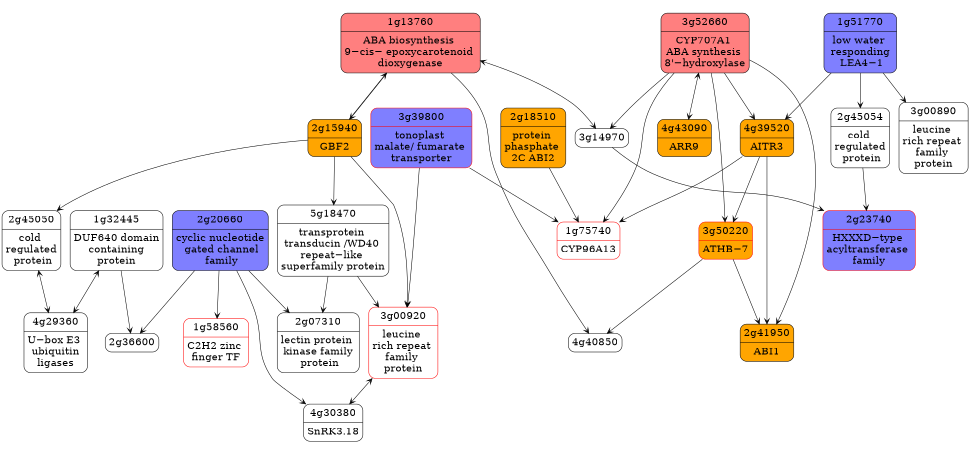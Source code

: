 ###Bd21d12 with cutoff 0.95

digraph foo {
    graph [bgcolor=transparent, fontcolor=black, ratio=fill, splines=TRUE, rank=same, size="6.5,3", ranksep=0.05];
    node [label="\N", shape=Mrecord, fixedsize=false, fillcolor=transparent, color=black, fontcolor=black, fontsize=20, margin=0.1];
    edge [headport=center, color=black, dir=none, weight="1.0", fontcolor=black, arrowhead=none, arrowtail=none, fontsize=14, labelfontsize=11, arrowsize=1, style=solid, minlen=1,recipEdges=distinct];
    graph [bb="0 0 1811 1811"];
"Bradi1g13760.2" [label="{1g13760|ABA biosynthesis \n9−cis− epoxycarotenoid \ndioxygenase}",fillcolor="#ff000080", style="rounded,filled"];
	"Bradi1g32445.1" [label="{1g32445|DUF640 domain\n containing \nprotein}",fillcolor=white, style="rounded,filled"];
	#"Bradi1g51245.1" [label="{1g51245.1|carotenoid \n isomerase}",fillcolor=yellow, style="rounded,filled"];
	"Bradi1g51770.1" [label="{1g51770|low water \n responding \n LEA4−1}",fillcolor="#0000ff80", style="rounded,filled"];
	"Bradi1g58560.1" [label="{1g58560|C2H2 zinc \nfinger TF}",color=red,fillcolor=white, style="rounded,filled"];
	"Bradi1g75740.1" [label="{1g75740|CYP96A13}",color=red,fillcolor=white, style="rounded,filled"];
	"Bradi2g07310.3" [label="{2g07310|lectin protein \nkinase family\n protein}",fillcolor=white, style="rounded,filled"];
	"Bradi2g15940.1" [label="{2g15940|GBF2}",fillcolor=orange, style="rounded,filled"];
	"Bradi2g18510.1" [label="{2g18510|protein \nphasphate \n2C ABI2}",fillcolor=orange, style="rounded,filled"];
	"Bradi2g20660.3" [label="{2g20660|cyclic nucleotide\n gated channel\n family}",fillcolor="#0000ff80", style="rounded,filled"];
	"Bradi2g23740.1" [label="{2g23740|HXXXD−type \nacyltransferase \nfamily}",color=red,fillcolor="#0000ff80", style="rounded,filled"];
	"Bradi2g36600.1" [label="{2g36600}",fillcolor=white, style="rounded,filled"];
	"Bradi2g41950.1" [label="{2g41950|ABI1}",fillcolor=orange, style="rounded,filled"];
	"Bradi2g45050.1" [label="{2g45050|cold \nregulated\n protein}",fillcolor=white, style="rounded,filled"];
	"Bradi2g45054.1" [label="{2g45054|cold \nregulated\n protein}",fillcolor=white, style="rounded,filled"];
	"Bradi3g00890.3" [label="{3g00890|leucine \nrich repeat \nfamily \nprotein}",fillcolor=white, style="rounded,filled"];
	"Bradi3g00920.1" [label="{3g00920|leucine \nrich repeat \nfamily \nprotein}",color=red,fillcolor=white, style="rounded,filled"];
	"Bradi3g14970.1" [label="{3g14970}",fillcolor=white, style="rounded,filled"];
#	"Bradi3g36407.1" [label="{3g36407.1|carotenoid \n isomerase}",fillcolor=yellow, style="rounded,filled"];
	"Bradi3g39800.2" [label="{3g39800|tonoplast \nmalate/ fumarate \ntransporter}",color=red,fillcolor="#0000ff80", style="rounded,filled"];
	"Bradi3g50220.1" [label="{3g50220|ATHB−7}",color=red,fillcolor=orange, style="rounded,filled"];
	"Bradi3g52660.1" [label="{3g52660|CYP707A1 \nABA synthesis \n8'−hydroxylase}",fillcolor="#ff000080", style="rounded,filled"];
	"Bradi4g29360.1" [label="{4g29360|U−box E3 \n ubiquitin \nligases}",fillcolor=white, style="rounded,filled"];
	"Bradi4g30380.7" [label="{4g30380|SnRK3.18}",fillcolor=white, style="rounded,filled"];
#	"Bradi4g32690.1" [label="{4g32690.1|carotenoid \n isomerase}",fillcolor=yellow, style="rounded,filled"];
	"Bradi4g39520.1" [label="{4g39520|AITR3}",fillcolor=orange, style="rounded,filled"];
	"Bradi4g40850.2" [label="{4g40850}",fillcolor=white, style="rounded,filled"];
	"Bradi4g43090.1" [label="{4g43090|ARR9}",fillcolor=orange, style="rounded,filled"];
	"Bradi5g18470.4" [label="{5g18470|transprotein \ntransducin /WD40 \nrepeat−like \nsuperfamily protein}",fillcolor=white, style="rounded,filled"];


	"Bradi1g13760.2" -> "Bradi2g15940.1":center [dir=forward, weight=1, arrowhead=open];
	"Bradi2g15940.1" -> "Bradi1g13760.2":center [dir=forward, weight=1, arrowhead=open];
	"Bradi1g13760.2" -> "Bradi3g14970.1":center [dir=both, weight=1, arrowhead=open, arrowtail=open];
	"Bradi1g13760.2" -> "Bradi4g40850.2":center [dir=forward, weight=1, arrowhead=open];
	"Bradi1g32445.1" -> "Bradi2g36600.1":center [dir=forward, weight=1, arrowhead=open];
	"Bradi1g32445.1" -> "Bradi4g29360.1":center [dir=both, weight=1, arrowhead=open, arrowtail=open];
	"Bradi1g51770.1" -> "Bradi2g45054.1":center [dir=forward, weight=1, arrowhead=open];
	"Bradi1g51770.1" -> "Bradi3g00890.3":center [dir=forward, weight=1, arrowhead=open];
	"Bradi1g51770.1" -> "Bradi4g39520.1":center [dir=forward, weight=1, arrowhead=open];
	"Bradi2g15940.1" -> "Bradi2g45050.1":center [dir=forward, weight=1, arrowhead=open];
	"Bradi2g15940.1" -> "Bradi3g00920.1":center [dir=forward, weight=1, arrowhead=open];
	"Bradi2g15940.1" -> "Bradi5g18470.4":center [dir=forward, weight=1, arrowhead=open];
	"Bradi2g18510.1" -> "Bradi1g75740.1":center [dir=forward, weight=1, arrowhead=open];
	"Bradi2g20660.3" -> "Bradi1g58560.1":center [dir=forward, weight=1, arrowhead=open];
	"Bradi2g20660.3" -> "Bradi2g07310.3":center [dir=forward, weight=1, arrowhead=open];
	"Bradi2g20660.3" -> "Bradi2g36600.1":center [dir=forward, weight=1, arrowhead=open];
	"Bradi2g20660.3" -> "Bradi4g30380.7":center [dir=forward, weight=1, arrowhead=open];
	"Bradi2g45050.1" -> "Bradi4g29360.1":center [dir=both, weight=1, arrowhead=open, arrowtail=open];
	"Bradi2g45054.1" -> "Bradi2g23740.1":center [dir=forward, weight=1, arrowhead=open];
	"Bradi3g00920.1" -> "Bradi4g30380.7":center [dir=both, weight=1, arrowhead=open, arrowtail=open];
	"Bradi3g14970.1" -> "Bradi2g23740.1":center [dir=forward, weight=1, arrowhead=open];
	"Bradi3g39800.2" -> "Bradi1g75740.1":center [dir=forward, weight=1, arrowhead=open];
	"Bradi3g39800.2" -> "Bradi3g00920.1":center [dir=forward, weight=1, arrowhead=open];
	"Bradi3g50220.1" -> "Bradi2g41950.1":center [dir=forward, weight=1, arrowhead=open];
	"Bradi3g50220.1" -> "Bradi4g40850.2":center [dir=forward, weight=1, arrowhead=open];
	"Bradi3g52660.1" -> "Bradi1g75740.1":center [dir=forward, weight=1, arrowhead=open];
	"Bradi3g52660.1" -> "Bradi2g41950.1":center [dir=forward, weight=1, arrowhead=open];
	"Bradi3g52660.1" -> "Bradi3g14970.1":center [dir=forward, weight=1, arrowhead=open];
	"Bradi3g52660.1" -> "Bradi3g50220.1":center [dir=forward, weight=1, arrowhead=open];
	"Bradi3g52660.1" -> "Bradi4g39520.1":center [dir=forward, weight=1, arrowhead=open];
	"Bradi3g52660.1" -> "Bradi4g43090.1":center [dir=both, weight=1, arrowhead=open, arrowtail=open];
	"Bradi4g39520.1" -> "Bradi1g75740.1":center [dir=forward, weight=1, arrowhead=open];
	"Bradi4g39520.1" -> "Bradi2g41950.1":center [dir=forward, weight=1, arrowhead=open];
	"Bradi4g39520.1" -> "Bradi3g50220.1":center [dir=forward, weight=1, arrowhead=open];
	"Bradi5g18470.4" -> "Bradi2g07310.3":center [dir=forward, weight=1, arrowhead=open];
	"Bradi5g18470.4" -> "Bradi3g00920.1":center [dir=forward, weight=1, arrowhead=open];
}



##bd31d12 cutoff 0.95
digraph foo {
    graph [bgcolor=transparent, fontcolor=black, ratio=fill, splines=TRUE, rank=same, size="6.5,3", ranksep=0.4];
    node [label="\N", shape=Mrecord, fixedsize=false, fillcolor=transparent, color=black, fontcolor=black, fontsize=20, margin=0.1];
    edge [headport=center, color=black, dir=none, weight="1.0", fontcolor=black, arrowhead=none, arrowtail=none, fontsize=14, labelfontsize=11, arrowsize=1, style=solid, minlen=1,recipEdges=distinct];
    graph [bb="0 0 1811 1811"];
	"Bradi1g00980.3" [label="{1g00980|30s ribosomal \nprotein}",fillcolor=white, style="rounded,filled"];
	"Bradi1g08480.1" [label="{1g08480|strictosidine synthase family protein}",fillcolor="#aa449980", style="rounded,filled"];
	"Bradi1g09241.1" [label="{1g09241}",fillcolor=white,color="red" style="rounded,filled"];
	"Bradi1g10110.1" [label="{1g10110|membrane protein}",fillcolor=white, style="rounded,filled"];
	"Bradi1g14370.1" [label="{1g14370|phosphatidylinositol\npolyphosphate 5-\nphosphatase}",fillcolor=white, style="rounded,filled"];
#	"Bradi1g18650.1" [label="{1g18650|   }",fillcolor=white, style="rounded,filled"];
	"Bradi1g22050.1" [label="{1g22050|6-phosphogluconolactonase}",fillcolor="#00b15990", style="rounded,filled"];
	"Bradi1g22880.2" [label="{1g22880}",fillcolor=white, style="rounded,filled"];
	"Bradi1g27197.1" [label="{1g27197|nucleobase-\nascorbate \n transporter}",fillcolor=white, style="rounded,filled"];
	"Bradi1g29040.1" [label="{1g29040|folate/biopterin\n transporter \nfamily protein}",fillcolor=white, style="rounded,filled"];
	"Bradi1g29520.3" [label="{1g29520|cell elongation\n protein}",fillcolor=white, style="rounded,filled"];
#	"Bradi1g55560.1" [label="{1g55560|   }",fillcolor=white, style="rounded,filled"];
	"Bradi1g55570.1" [label="{1g55570|Light \n signaling}",fillcolor="#cccccc", style="rounded,filled"];
	"Bradi1g55600.1" [label="{1g55600|Light \n signaling}",fillcolor="#cccccc", style="rounded,filled"];
	"Bradi1g55610.1" [label="{1g55610|Light \n signaling}",fillcolor="#cccccc", style="rounded,filled"];
	"Bradi1g55620.1" [label="{1g55620|Light \n signaling}",fillcolor="#cccccc", style="rounded,filled"];
	"Bradi1g57040.1" [label="{1g57040|fasciclin-like \narabinogalactan-\n protein }",fillcolor="#00b15990", style="rounded,filled"];
	"Bradi1g64687.1" [label="{1g64687|MYB family TF}",fillcolor="#aa449980", style="rounded,filled"];
	"Bradi2g15490.12" [label="{2g15490|AAA family ATPase}",fillcolor=white, style="rounded,filled"];
	"Bradi2g18994.1" [label="{2g18994}",fillcolor=white,color="red" style="rounded,filled"];
	"Bradi2g48450.1" [label="{2g48450|cytochrome P450 F2H}",fillcolor="#aa449980", style="rounded,filled"];
	"Bradi2g56700.1" [label="{2g56700|galactosyl-\ntransferase}",fillcolor="#00b15990", style="rounded,filled"];
	"Bradi2g59497.2" [label="{2g59497|bHLH TF ICE2}",fillcolor=white, style="rounded,filled"];
	"Bradi3g04750.1" [label="{3g04750|flavonoid 3 \nhydroxylase \nactivity}",fillcolor="#aa449980", style="rounded,filled"];
	"Bradi3g09620.1" [label="{3g09620}",fillcolor=white, style="rounded,filled"];
	"Bradi3g14946.2" [label="{3g14946}",fillcolor=white, color="red",style="rounded,filled"];
	"Bradi3g22930.2" [label="{3g22930}",fillcolor=white, color="red",style="rounded,filled"];
	"Bradi3g32880.2" [label="{3g32880|proline oxidase}",fillcolor=white, style="rounded,filled"];
	"Bradi3g33070.2" [label="{3g33070}",fillcolor=white,color="red", style="rounded,filled"];
	"Bradi3g33930.1" [label="{3g33930|pyruvate \nkinase}",fillcolor="#00b15990", style="rounded,filled"];
#	"Bradi3g40820.1" [label="{3g40820|   }",fillcolor=white, style="rounded,filled"];
	"Bradi3g52350.1" [label="{3g52350|4-coumarate:\nCoA ligase}",fillcolor="#aa449980", style="rounded,filled"];
	"Bradi4g09490.4" [label="{4g09490|MYB family TF}",fillcolor="#aa449980", style="rounded,filled"];
	"Bradi4g15010.1" [label="{4g15010|LESV}",fillcolor="#00b15990", style="rounded,filled"];
	"Bradi4g34420.1" [label="{4g34420|fasciclin-like \narabinogalactan-\n protein }",fillcolor="#00b15990", style="rounded,filled"];
	"Bradi4g44390.1" [label="{4g44390|Chalcone-flavanone\n isomerase \nfamily protein}",fillcolor="#aa449980", style="rounded,filled"];
	"Bradi5g14580.1" [label="{5g14580|endoglucanase}",fillcolor="#00b15990", style="rounded,filled"];
	glucose [label=glucose,shape=diamond];

	"Bradi1g08480.1" -> "Bradi2g59497.2":center [dir=both, weight=1, arrowhead=open, arrowtail=open];
	"Bradi1g09241.1" -> "Bradi2g18994.1":center [dir=both, weight=1, arrowhead=open, arrowtail=open];
	"Bradi1g09241.1" -> "Bradi2g56700.1":center [dir=both, weight=1, arrowhead=open, arrowtail=open];
	"Bradi1g22050.1" -> glucose:center [dir=both, weight=1, arrowhead=open, arrowtail=open];
	"Bradi1g22880.2" -> "Bradi1g10110.1":center [dir=forward, weight=1, arrowhead=open];
	"Bradi1g22880.2" -> "Bradi5g14580.1":center [dir=forward, weight=1, arrowhead=open];
	"Bradi1g27197.1" -> "Bradi3g32880.2":center [dir=forward, weight=1, arrowhead=open];
	"Bradi1g27197.1" -> "Bradi3g33070.2":center [dir=forward, weight=1, arrowhead=open];
	"Bradi1g27197.1" -> "Bradi3g52350.1":center [dir=both, weight=1, arrowhead=open, arrowtail=open];
	"Bradi1g29520.3" -> "Bradi3g09620.1":center [dir=forward, weight=1, arrowhead=open];
	"Bradi1g55600.1" -> "Bradi1g14370.1":center [dir=forward, weight=1, arrowhead=open];
	"Bradi1g55600.1" -> "Bradi1g55570.1":center [dir=forward, weight=1, arrowhead=open];
	"Bradi1g55600.1" -> "Bradi1g55610.1":center [dir=forward, weight=1, arrowhead=open];
	"Bradi1g55600.1" -> "Bradi1g55620.1":center [dir=both, weight=1, arrowhead=open, arrowtail=open];
	"Bradi1g55600.1" -> "Bradi3g04750.1":center [dir=forward, weight=1, arrowhead=open];
	"Bradi1g55620.1" -> "Bradi1g22880.2":center [dir=forward, weight=1, arrowhead=open];
	"Bradi1g55620.1" -> "Bradi1g64687.1":center [dir=both, weight=1, arrowhead=open, arrowtail=open];
	"Bradi1g55620.1" -> "Bradi3g32880.2":center [dir=forward, weight=1, arrowhead=open];
	"Bradi1g55620.1" -> "Bradi4g15010.1":center [dir=both, weight=1, arrowhead=open, arrowtail=open];
	"Bradi1g57040.1" -> "Bradi1g29040.1":center [dir=forward, weight=1, arrowhead=open];
	"Bradi1g57040.1" -> "Bradi2g59497.2":center [dir=forward, weight=1, arrowhead=open];
	"Bradi1g57040.1" -> "Bradi3g33930.1":center [dir=both, weight=1, arrowhead=open, arrowtail=open];
	"Bradi1g64687.1" -> "Bradi1g55610.1":center [dir=forward, weight=1, arrowhead=open];
	"Bradi1g64687.1" -> "Bradi2g15490.12":center [dir=forward, weight=1, arrowhead=open];
	"Bradi1g64687.1" -> "Bradi3g04750.1":center [dir=both, weight=1, arrowhead=open, arrowtail=open];
	"Bradi1g64687.1" -> "Bradi3g33930.1":center [dir=forward, weight=1, arrowhead=open];
	"Bradi1g64687.1" -> "Bradi4g44390.1":center [dir=forward, weight=1, arrowhead=open];
	"Bradi1g64687.1" -> glucose:center [dir=forward, weight=1, arrowhead=open];
	"Bradi2g18994.1" -> "Bradi1g14370.1":center [dir=forward, weight=1, arrowhead=open]
	
	"Bradi2g18994.1" -> "Bradi1g55570.1":center [dir=forward, weight=1, arrowhead=open];
	"Bradi2g18994.1" -> "Bradi3g52350.1":center [dir=both, weight=1, arrowhead=open, arrowtail=open];
	"Bradi2g48450.1" -> "Bradi1g55570.1":center [dir=forward, weight=1, arrowhead=open];
	"Bradi2g48450.1" -> "Bradi1g55610.1":center [dir=forward, weight=1, arrowhead=open];
	"Bradi2g48450.1" -> "Bradi3g33930.1":center [dir=forward, weight=1, arrowhead=open];
	"Bradi2g48450.1" -> "Bradi3g52350.1":center [dir=both, weight=1, arrowhead=open, arrowtail=open];
	"Bradi2g48450.1" -> "Bradi4g34420.1":center [dir=forward, weight=1, arrowhead=open];
	"Bradi2g48450.1" -> "Bradi4g44390.1":center [dir=forward, weight=1, arrowhead=open];
	"Bradi2g48450.1" -> glucose:center [dir=forward, weight=1, arrowhead=open];

	"Bradi3g04750.1" -> "Bradi4g09490.4":center [dir=both, weight=1, arrowhead=open, arrowtail=open];
	"Bradi3g14946.2" -> "Bradi1g00980.3":center [dir=forward, weight=1, arrowhead=open];
	"Bradi3g14946.2" -> "Bradi2g15490.12":center [dir=forward, weight=1, arrowhead=open];
	"Bradi3g14946.2" -> "Bradi3g33070.2":center [dir=forward, weight=1, arrowhead=open];
	"Bradi3g14946.2" -> "Bradi5g14580.1":center [dir=forward, weight=1, arrowhead=open];
	"Bradi3g33070.2" -> "Bradi3g22930.2":center [dir=forward, weight=1, arrowhead=open];
	"Bradi3g33930.1" -> "Bradi1g22050.1":center [dir=forward, weight=1, arrowhead=open];
	"Bradi3g33930.1" -> "Bradi4g09490.4":center [dir=both, weight=1, arrowhead=open, arrowtail=open];
	"Bradi3g52350.1" -> "Bradi1g55570.1":center [dir=forward, weight=1, arrowhead=open];
	"Bradi3g52350.1" -> "Bradi3g32880.2":center [dir=forward, weight=1, arrowhead=open];
	"Bradi4g09490.4" -> "Bradi1g00980.3":center [dir=forward, weight=1, arrowhead=open];
	"Bradi4g09490.4" -> "Bradi1g10110.1":center [dir=forward, weight=1, arrowhead=open];
	"Bradi4g09490.4" -> "Bradi1g27197.1":center [dir=forward, weight=1, arrowhead=open];
	"Bradi4g09490.4" -> "Bradi2g15490.12":center [dir=forward, weight=1, arrowhead=open];
	"Bradi4g09490.4" -> "Bradi3g14946.2":center [dir=forward, weight=1, arrowhead=open];
	"Bradi4g09490.4" -> "Bradi3g33070.2":center [dir=forward, weight=1, arrowhead=open];
	"Bradi4g15010.1" -> "Bradi1g27197.1":center [dir=forward, weight=1, arrowhead=open];
	"Bradi4g15010.1" -> "Bradi1g29040.1":center [dir=forward, weight=1, arrowhead=open];
	"Bradi4g15010.1" -> "Bradi1g55570.1":center [dir=forward, weight=1, arrowhead=open];
	"Bradi4g15010.1" -> "Bradi2g56700.1":center [dir=forward, weight=1, arrowhead=open];
	"Bradi4g15010.1" -> "Bradi3g14946.2":center [dir=forward, weight=1, arrowhead=open];
}




##bd21c10 cutoff 0.97
digraph foo {
    graph [bgcolor=transparent, fontcolor=black, ratio=fill, splines=TRUE, rank=same, size="6.5,3", ranksep=0.3];
    node [label="\N", shape=Mrecord, fixedsize=false, fillcolor=transparent, color=black, fontcolor=black, fontsize=30, margin=0.1];
    edge [headport=center, color=black, dir=none, weight="1." fontcolor=black, arrowhead=none, arrowtail=none, fontsize=14, labelfontsize=11, arrowsize=2, style=solid, minlen=1];
    graph [bb="0 0 1811 1811"];
    # "Bradi1g29680.1" [label="Bradi1g29680.1", height="0.5", width="0.75"];
    #"Bradi2g00670.1" [label="Bradi2g00670.1", height="0.5", width="0.75"];
    #"Bradi2g04310.1" [label="Bradi2g04310.1", height="0.5", width="0.75"];
    #"Bradi3g15495.1" [label="Bradi3g15495.1", height="0.5", width="0.75"];
    #"Bradi3g39950.1" [label="Bradi3g39950.1", height="0.5", width="0.75"];
    #"Bradi4g07100.1" [label="Bradi4g07100.1", height="0.5", width="0.75"];
    #"Bradi4g33727.2" [label="Bradi4g33727.2", height="0.5", width="0.75"];
    "Bradi1g20440.1" [label="{1g20440|CP31A}",fillcolor=white, style="rounded,filled"];
    "Bradi1g43220.1" [label="{1g43220|CO}",fillcolor=yellow, style="rounded,filled"];
    "Bradi1g45338.1" [label="{1g45338|Mitochondrial \ntranscription \ntermination factor}",fillcolor=white, style="rounded,filled"];
    "Bradi1g60846.9" [label="{1g60846|LNK \nco-activator}",fillcolor=yellow, style="rounded,filled"];
    "Bradi1g69070.1" [label="{1g69070|serine and \nsphingolipid\n biosynthesis protein}",fillcolor=white, style="rounded,filled"];
    "Bradi1g72390.1" [label="{1g72390|COR27}",fillcolor=yellow, style="rounded,filled"];
    "Bradi1g76760.2" [label="{1g76760|CAMK_KIN1}",fillcolor=white, style="rounded,filled"];
    "Bradi2g05070.5" [label="{2g05070|TMS}",fillcolor=white, style="rounded,filled"];
    "Bradi2g10880.2" [label="{2g10880|LNK3}",fillcolor=yellow, style="rounded,filled"];
  
    "Bradi2g13610.4" [label="{2g13610|LNK \n co-activator}",fillcolor=yellow, style="rounded,filled"];
    "Bradi2g15290.1" [label="{2g15290|basic secretary\n protein}",fillcolor=white, style="rounded,filled"];
    "Bradi2g15890.1" [label="{2g15890|Ubiquitin \ncarboxyl-terminal\n hydrolase \nwith rna binding}",fillcolor=white, style="rounded,filled"];
    "Bradi2g16680.1" [label="{2g16680|Trihelix \n TF}",fillcolor=white, style="rounded,filled"];
    "Bradi2g17390.4" [label="{2g17390|CRS1}",fillcolor=white, style="rounded,filled"];
    "Bradi2g23440.1" [label="{2g23440|Cytc}",fillcolor=white, style="rounded,filled"];
    "Bradi2g31800.3" [label="{2g31800|aquaporin \n protein}",fillcolor=white, style="rounded,filled"];
    "Bradi2g41590.1" [label="{2g41590|starch \nsynthase}",fillcolor=white, style="rounded,filled"];
    
    "Bradi2g47540.1" [label="{2g47540|SWEET2}",fillcolor=white, style="rounded,filled"];
    "Bradi2g62067.1" [label="{2g62067|LUX}",fillcolor=yellow, style="rounded,filled"];
    "Bradi3g07897.1" [label="{3g07897|copper binding}",fillcolor=white, style="rounded,filled"];
    "Bradi3g13670.1" [label="{3g13670|carotenoid \n isomerase}",fillcolor=white, style="rounded,filled"];
    "Bradi3g16515.1" [label="{3g16515|LHY\nCCA1}",fillcolor=yellow, style="rounded,filled"];
    "Bradi3g27700.2" [label="{3g27700|cytosolic \n RING-type E3 \n ubiquitin (Ub) ligase}",fillcolor=white, style="rounded,filled"];
    "Bradi3g33342.1" [label="{3g33342|CCT}",fillcolor=yellow, style="rounded,filled"];
    "Bradi3g38090.3" [label="{3g38090|carboxylesterase \ngenes (BdCXE)}",fillcolor=white, style="rounded,filled"];
    "Bradi3g42220.1" [label="{3g42220|CYP706A}",fillcolor=white, style="rounded,filled"];
    "Bradi3g45230.1" [label="{3g45230|RNase J}",fillcolor=white, style="rounded,filled"];
    "Bradi3g48880.1" [label="{3g48880|TOC1}",fillcolor=yellow, style="rounded,filled"];
    "Bradi3g51520.2" [label="{3g51520}",fillcolor=white, style="rounded,filled"];
    "Bradi3g51757.2" [label="{3g51757|RVE6}",fillcolor=yellow, style="rounded,filled"];
    "Bradi3g52505.2" [label="{3g52505|AOX1}",fillcolor=white, style="rounded,filled"];
    "Bradi4g12250.1" [label="{4g12250}",fillcolor=white, style="rounded,filled"];
    "Bradi4g16630.1" [label="{4g16630|FKF1}",fillcolor=yellow, style="rounded,filled"];
    "Bradi5g00980.1" [label="{5g00980|iron ion\n binding}",fillcolor=white, style="rounded,filled"];
    "Bradi5g19320.1" [label="{5g19320|Pentatricopeptide\n repeat}",fillcolor=white, style="rounded,filled"];

    "Bradi5g19380.1" [label="{5g19380|RVE7}",fillcolor=yellow, style="rounded,filled"];
    "Bradi5g26725.3" [label="{5g26725|glutathione}",fillcolor=white, style="rounded,filled"];
    "Bradi1g43220.1" -> "Bradi1g72390.1":center [dir=forward, weight=1, arrowhead=open];
    "Bradi1g72390.1" -> "Bradi1g43220.1":center [dir=forward, weight=1, arrowhead=open];
    "Bradi1g60846.9" -> "Bradi5g00980.1":center [dir=forward, weight=1, arrowhead=open];
    "Bradi1g72390.1" -> "Bradi2g05070.5":center [dir=forward, weight=1, arrowhead=open];
    "Bradi2g10880.2" -> "Bradi1g60846.9":center [dir=forward, weight=1, arrowhead=open];
    "Bradi2g10880.2" -> "Bradi3g45230.1":center [dir=forward, weight=1, arrowhead=open];
    "Bradi2g10880.2" -> "Bradi5g26725.3":center [dir=forward, weight=1, arrowhead=open];
    "Bradi2g13610.4" -> "Bradi1g45338.1":center [dir=forward, weight=1, arrowhead=open];
    "Bradi2g13610.4" -> "Bradi2g62067.1":center [dir=forward, weight=1, arrowhead=open];
    "Bradi2g13610.4" -> "Bradi3g52505.2":center [dir=forward, weight=1, arrowhead=open];
    "Bradi2g15290.1" -> "Bradi2g05070.5":center [dir=forward, weight=1, arrowhead=open];
    "Bradi2g15290.1" -> "Bradi2g41590.1":center [dir=forward, weight=1, arrowhead=open];
    "Bradi2g15890.1" -> "Bradi1g20440.1":center [dir=forward, weight=1, arrowhead=open];
    "Bradi2g16680.1" -> "Bradi1g69070.1":center [dir=forward, weight=1, arrowhead=open];
    "Bradi2g17390.4" -> "Bradi3g51520.2":center [dir=forward, weight=1, arrowhead=open];
    "Bradi2g31800.3" -> "Bradi1g43220.1":center [dir=forward, weight=1, arrowhead=open];
    "Bradi2g31800.3" -> "Bradi1g76760.2":center [dir=forward, weight=1, arrowhead=open];
    "Bradi2g31800.3" -> "Bradi3g07897.1":center [dir=forward, weight=1, arrowhead=open];
    "Bradi2g31800.3" -> "Bradi3g16515.1":center [dir=forward, weight=1, arrowhead=open];
    "Bradi2g31800.3" -> "Bradi3g51520.2":center [dir=forward, weight=1, arrowhead=open];
    "Bradi2g31800.3" -> "Bradi4g16630.1":center [dir=forward, weight=1, arrowhead=open];
    "Bradi2g47540.1" -> "Bradi1g60846.9":center [dir=forward, weight=1, arrowhead=open];
    "Bradi2g47540.1" -> "Bradi1g76760.2":center [dir=forward, weight=1, arrowhead=open];
    "Bradi2g47540.1" -> "Bradi5g00980.1":center [dir=forward, weight=1, arrowhead=open];
    "Bradi3g13670.1" -> "Bradi2g13610.4":center [dir=forward, weight=1, arrowhead=open];
    "Bradi3g13670.1" -> "Bradi2g15890.1":center [dir=forward, weight=1, arrowhead=open];
    "Bradi3g13670.1" -> "Bradi2g41590.1":center [dir=forward, weight=1, arrowhead=open];
    "Bradi3g13670.1" -> "Bradi3g52505.2":center [dir=forward, weight=1, arrowhead=open];
    "Bradi3g13670.1" -> "Bradi5g19320.1":center [dir=forward, weight=1, arrowhead=open];
    "Bradi3g13670.1" -> "Bradi5g26725.3":center [dir=forward, weight=1, arrowhead=open];
    "Bradi3g16515.1" -> "Bradi1g60846.9":center [dir=forward, weight=1, arrowhead=open];
    "Bradi3g27700.2" -> "Bradi1g45338.1":center [dir=forward, weight=1, arrowhead=open];
    "Bradi3g27700.2" -> "Bradi2g23440.1":center [dir=forward, weight=1, arrowhead=open];
    "Bradi3g27700.2" -> "Bradi2g62067.1":center [dir=forward, weight=1, arrowhead=open];
    "Bradi3g27700.2" -> "Bradi3g07897.1":center [dir=forward, weight=1, arrowhead=open];
    "Bradi3g27700.2" -> "Bradi4g12250.1":center [dir=forward, weight=1, arrowhead=open];
    "Bradi3g33342.1" -> "Bradi2g10880.2":center [dir=forward, weight=1, arrowhead=open];
    "Bradi3g33342.1" -> "Bradi2g31800.3":center [dir=forward, weight=1, arrowhead=open];
    "Bradi3g33342.1" -> "Bradi3g07897.1":center [dir=forward, weight=1, arrowhead=open];
    "Bradi3g33342.1" -> "Bradi3g38090.3":center [dir=forward, weight=1, arrowhead=open];
    "Bradi3g33342.1" -> "Bradi3g42220.1":center [dir=forward, weight=1, arrowhead=open];
    "Bradi3g33342.1" -> "Bradi3g51520.2":center [dir=forward, weight=1, arrowhead=open];
    "Bradi3g33342.1" -> "Bradi3g52505.2":center [dir=forward, weight=1, arrowhead=open];
    "Bradi3g33342.1" -> "Bradi5g19320.1":center [dir=forward, weight=1, arrowhead=open];
    "Bradi3g42220.1" -> "Bradi1g20440.1":center [dir=forward, weight=1, arrowhead=open];
    "Bradi3g42220.1" -> "Bradi1g43220.1":center [dir=forward, weight=1, arrowhead=open];
    "Bradi3g42220.1" -> "Bradi4g16630.1":center [dir=forward, weight=1, arrowhead=open];
    "Bradi3g42220.1" -> "Bradi5g26725.3":center [dir=forward, weight=1, arrowhead=open];
    "Bradi3g45230.1" -> "Bradi2g41590.1":center [dir=forward, weight=1, arrowhead=open];
    "Bradi3g51757.2" -> "Bradi1g72390.1":center [dir=forward, weight=1, arrowhead=open];
    "Bradi3g51757.2" -> "Bradi2g05070.5":center [dir=forward, weight=1, arrowhead=open];
    "Bradi3g51757.2" -> "Bradi3g07897.1":center [dir=forward, weight=1, arrowhead=open];
    "Bradi3g51757.2" -> "Bradi3g16515.1":center [dir=forward, weight=1, arrowhead=open];
    "Bradi3g51757.2" -> "Bradi4g16630.1":center [dir=forward, weight=1, arrowhead=open];
    "Bradi3g51757.2" -> "Bradi5g19320.1":center [dir=forward, weight=1, arrowhead=open];
    "Bradi5g19320.1" -> "Bradi3g51520.2":center [dir=forward, weight=1, arrowhead=open];
    "Bradi5g19320.1" -> "Bradi4g12250.1":center [dir=forward, weight=1, arrowhead=open];
    "Bradi5g19380.1" -> "Bradi2g62067.1":center [dir=forward, weight=1, arrowhead=open];
    "Bradi5g19380.1" -> "Bradi3g48880.1":center [dir=forward, weight=1, arrowhead=open];
}




##supplemental
digraph foo {
    graph [bgcolor=transparent, fontcolor=black, ratio=fill, splines=TRUE, rank=same, size="6.5,3", ranksep=0.05];
    node [label="\N", shape=Mrecord, fixedsize=false, fillcolor=transparent, color=black, fontcolor=black, fontsize=20, margin=0.1];
    edge [headport=center, color=black, dir=none, weight="1.0", fontcolor=black, arrowhead=none, arrowtail=none, fontsize=14, labelfontsize=11, arrowsize=1, style=solid, minlen=1,recipEdges=distinct];
    graph [bb="0 0 1811 1811"];
"Bradi1g13760.2" [label="{1g13760|ABA biosynthesis \n9−cis− epoxycarotenoid \ndioxygenase}",fillcolor="#0000ff80", style="rounded,filled"];
	"Bradi1g32445.1" [label="{1g32445|DUF640 domain\n containing \nprotein}",fillcolor=white, style="rounded,filled"];
	#"Bradi1g51245.1" [label="{1g51245.1|carotenoid \n isomerase}",fillcolor=yellow, style="rounded,filled"];
	"Bradi1g51770.1" [label="{1g51770|low water \n responding \n LEA4−1}",fillcolor=brown, style="rounded,filled"];
	"Bradi1g58560.1" [label="{1g58560|C2H2 zinc \nfinger TF}",color=black,fillcolor=orange, style="rounded,filled"];
	"Bradi1g75740.1" [label="{1g75740|CYP96A13}",color=black,fillcolor=orange, style="rounded,filled"];
	"Bradi2g07310.3" [label="{2g07310|lectin protein \nkinase family\n protein}",fillcolor=brown, style="rounded,filled"];
	"Bradi2g15940.1" [label="{2g15940|GBF2}",fillcolor="#0000ff80", style="rounded,filled"];
	"Bradi2g18510.1" [label="{2g18510|protein \nphasphate \n2C ABI2}",fillcolor=brown, style="rounded,filled"];
	"Bradi2g20660.3" [label="{2g20660|cyclic nucleotide\n gated channel\n family}",fillcolor="#0000ff80", style="rounded,filled"];
	"Bradi2g23740.1" [label="{2g23740|HXXXD−type \nacyltransferase \nfamily}",color=black,fillcolor=orange, style="rounded,filled"];
	"Bradi2g36600.1" [label="{2g36600}",fillcolor=brown, style="rounded,filled"];
	"Bradi2g41950.1" [label="{2g41950|ABI1}",fillcolor="#0000ff80", style="rounded,filled"];
	"Bradi2g45050.1" [label="{2g45050|cold \nregulated\n protein}",fillcolor="#0000ff80", style="rounded,filled"];
	"Bradi2g45054.1" [label="{2g45054|cold \nregulated\n protein}",fillcolor=brown, style="rounded,filled"];
	"Bradi3g00890.3" [label="{3g00890|leucine \nrich repeat \nfamily \nprotein}",fillcolor=brown, style="rounded,filled"];
	"Bradi3g00920.1" [label="{3g00920|leucine \nrich repeat \nfamily \nprotein}",color=black,fillcolor=orange, style="rounded,filled"];
	"Bradi3g14970.1" [label="{3g14970}",fillcolor=brown, style="rounded,filled"];
#	"Bradi3g36407.1" [label="{3g36407.1|carotenoid \n isomerase}",fillcolor=yellow, style="rounded,filled"];
	"Bradi3g39800.2" [label="{3g39800|tonoplast \nmalate/ fumarate \ntransporter}",color=black,fillcolor=orange, style="rounded,filled"];
	"Bradi3g50220.1" [label="{3g50220|ATHB−7}",color=black,fillcolor=orange, style="rounded,filled"];
	"Bradi3g52660.1" [label="{3g52660|CYP707A1 \nABA synthesis \n8'−hydroxylase}",fillcolor=brown, style="rounded,filled"];
	"Bradi4g29360.1" [label="{4g29360|U−box E3 \n ubiquitin \nligases}",fillcolor=brown, style="rounded,filled"];
	"Bradi4g30380.7" [label="{4g30380|SnRK3.18}",fillcolor="#0000ff80", style="rounded,filled"];
#	"Bradi4g32690.1" [label="{4g32690.1|carotenoid \n isomerase}",fillcolor=yellow, style="rounded,filled"];
	"Bradi4g39520.1" [label="{4g39520|AITR3}",fillcolor=brown, style="rounded,filled"];
	"Bradi4g40850.2" [label="{4g40850}",fillcolor="#0000ff80", style="rounded,filled"];
	"Bradi4g43090.1" [label="{4g43090|ARR9}",fillcolor=brown, style="rounded,filled"];
	"Bradi5g18470.4" [label="{5g18470|transprotein \ntransducin /WD40 \nrepeat−like \nsuperfamily protein}",fillcolor="#0000ff80", style="rounded,filled"];


	"Bradi1g13760.2" -> "Bradi2g15940.1":center [dir=forward, weight=1, arrowhead=open,color=blue];
	"Bradi2g15940.1" -> "Bradi1g13760.2":center [dir=forward, weight=1, arrowhead=open,color=blue];
	"Bradi1g13760.2" -> "Bradi3g14970.1":center [dir=both, weight=1, arrowhead=open, arrowtail=open,color=blue];
	"Bradi1g13760.2" -> "Bradi4g40850.2":center [dir=forward, weight=1, arrowhead=open];
	"Bradi1g32445.1" -> "Bradi2g36600.1":center [dir=forward, weight=1, arrowhead=open,color=blue];
	"Bradi1g32445.1" -> "Bradi4g29360.1":center [dir=both, weight=1, arrowhead=open, arrowtail=open,color=brown];
	"Bradi1g51770.1" -> "Bradi2g45054.1":center [dir=forward, weight=1, arrowhead=open,color=green];
	"Bradi1g51770.1" -> "Bradi3g00890.3":center [dir=forward, weight=1, arrowhead=open,color=blue];
	"Bradi1g51770.1" -> "Bradi4g39520.1":center [dir=forward, weight=1, arrowhead=open,color=brown];
	"Bradi2g15940.1" -> "Bradi2g45050.1":center [dir=forward, weight=1, arrowhead=open,color=blue];
	"Bradi2g15940.1" -> "Bradi3g00920.1":center [dir=forward, weight=1, arrowhead=open,color=orange];
	"Bradi2g15940.1" -> "Bradi5g18470.4":center [dir=forward, weight=1, arrowhead=open,color=blue];
	"Bradi2g18510.1" -> "Bradi1g75740.1":center [dir=forward, weight=1, arrowhead=open,color=brown];
	"Bradi2g20660.3" -> "Bradi1g58560.1":center [dir=forward, weight=1, arrowhead=open,color=orange];
	"Bradi2g20660.3" -> "Bradi2g07310.3":center [dir=forward, weight=1, arrowhead=open,color=green];
	"Bradi2g20660.3" -> "Bradi2g36600.1":center [dir=forward, weight=1, arrowhead=open,color=brown];
	"Bradi2g20660.3" -> "Bradi4g30380.7":center [dir=forward, weight=1, arrowhead=open,color=blue];
	"Bradi2g45050.1" -> "Bradi4g29360.1":center [dir=both, weight=1, arrowhead=open, arrowtail=open,color=green];
	"Bradi2g45054.1" -> "Bradi2g23740.1":center [dir=forward, weight=1, arrowhead=open,color=brown];
	"Bradi3g00920.1" -> "Bradi4g30380.7":center [dir=both, weight=1, arrowhead=open, arrowtail=open,color=orange];
	"Bradi3g14970.1" -> "Bradi2g23740.1":center [dir=forward, weight=1, arrowhead=open,color=orange];
	"Bradi3g39800.2" -> "Bradi1g75740.1":center [dir=forward, weight=1, arrowhead=open,color=orange];
	"Bradi3g39800.2" -> "Bradi3g00920.1":center [dir=forward, weight=1, arrowhead=open,color=orange];
	"Bradi3g50220.1" -> "Bradi2g41950.1":center [dir=forward, weight=1, arrowhead=open,color=orange];
	"Bradi3g50220.1" -> "Bradi4g40850.2":center [dir=forward, weight=1, arrowhead=open,color=brown];
	"Bradi3g52660.1" -> "Bradi1g75740.1":center [dir=forward, weight=1, arrowhead=open,color=orange];
	"Bradi3g52660.1" -> "Bradi2g41950.1":center [dir=forward, weight=1, arrowhead=open,color=blue];
	"Bradi3g52660.1" -> "Bradi3g14970.1":center [dir=forward, weight=1, arrowhead=open];
	"Bradi3g52660.1" -> "Bradi3g50220.1":center [dir=forward, weight=1, arrowhead=open,color=orange];
	"Bradi3g52660.1" -> "Bradi4g39520.1":center [dir=forward, weight=1, arrowhead=open,color=brown];
	"Bradi3g52660.1" -> "Bradi4g43090.1":center [dir=both, weight=1, arrowhead=open, arrowtail=open,color=brown];
	"Bradi4g39520.1" -> "Bradi1g75740.1":center [dir=forward, weight=1, arrowhead=open,color=brown];
	"Bradi4g39520.1" -> "Bradi2g41950.1":center [dir=forward, weight=1, arrowhead=open,color=blue];
	"Bradi4g39520.1" -> "Bradi3g50220.1":center [dir=forward, weight=1, arrowhead=open,color=brown];
	"Bradi5g18470.4" -> "Bradi2g07310.3":center [dir=forward, weight=1, arrowhead=open,color=green];
	"Bradi5g18470.4" -> "Bradi3g00920.1":center [dir=forward, weight=1, arrowhead=open,color=orange];
}



digraph foo {
    graph [bgcolor=transparent, fontcolor=black, ratio=fill, splines=TRUE, rank=same, size="6.5,3", ranksep=0.4];
    node [label="\N", shape=Mrecord, fixedsize=false, fillcolor=transparent, color=black, fontcolor=black, fontsize=20, margin=0.1];
    edge [headport=center, color=black, dir=none, weight="1.0", fontcolor=black, arrowhead=none, arrowtail=none, fontsize=14, labelfontsize=11, arrowsize=1, style=solid, minlen=1,recipEdges=distinct];
    graph [bb="0 0 1811 1811"];
	"Bradi1g00980.3" [label="{1g00980|30s ribosomal \nprotein}",fillcolor="#0000ff80", style="rounded,filled"];
	"Bradi1g08480.1" [label="{1g08480|strictosidine synthase family protein}",fillcolor=green, style="rounded,filled"];
	"Bradi1g09241.1" [label="{1g09241}",fillcolor=orange,color=black style="rounded,filled"];
	"Bradi1g10110.1" [label="{1g10110|membrane protein}",fillcolor=brown, style="rounded,filled"];
	"Bradi1g14370.1" [label="{1g14370|phosphatidylinositol\npolyphosphate 5-\nphosphatase}",fillcolor=green, style="rounded,filled"];
#	"Bradi1g18650.1" [label="{1g18650|   }",fillcolor=white, style="rounded,filled"];
	"Bradi1g22050.1" [label="{1g22050|6-phosphogluconolactonase}",fillcolor=brown, style="rounded,filled"];
	"Bradi1g22880.2" [label="{1g22880}",fillcolor=brown, style="rounded,filled"];
	"Bradi1g27197.1" [label="{1g27197|nucleobase-\nascorbate \n transporter}",fillcolor=white, style="rounded,filled"];
	"Bradi1g29040.1" [label="{1g29040|folate/biopterin\n transporter \nfamily protein}",fillcolor=brown, style="rounded,filled"];
	"Bradi1g29520.3" [label="{1g29520|cell elongation\n protein}",fillcolor=brown, style="rounded,filled"];
#	"Bradi1g55560.1" [label="{1g55560|   }",fillcolor=white, style="rounded,filled"];
	"Bradi1g55570.1" [label="{1g55570|Light \n signaling}",fillcolor=green, style="rounded,filled"];
	"Bradi1g55600.1" [label="{1g55600|Light \n signaling}",fillcolor=white, style="rounded,filled"];
	"Bradi1g55610.1" [label="{1g55610|Light \n signaling}",fillcolor=green, style="rounded,filled"];
	"Bradi1g55620.1" [label="{1g55620|Light \n signaling}",fillcolor=white, style="rounded,filled"];
	"Bradi1g57040.1" [label="{1g57040|fasciclin-like \narabinogalactan-\n protein }",fillcolor=brown, style="rounded,filled"];
	"Bradi1g64687.1" [label="{1g64687|MYB family TF}",fillcolor=white, style="rounded,filled"];
	"Bradi2g15490.12" [label="{2g15490|AAA family ATPase}",fillcolor=brown, style="rounded,filled"];
	"Bradi2g18994.1" [label="{2g18994}",fillcolor=orange,color=black style="rounded,filled"];
	"Bradi2g48450.1" [label="{2g48450|cytochrome P450 F2H}",fillcolor=brown, style="rounded,filled"];
	"Bradi2g56700.1" [label="{2g56700|galactosyl-\ntransferase}",fillcolor="#0000ff80", style="rounded,filled"];
	"Bradi2g59497.2" [label="{2g59497|bHLH TF ICE2}",fillcolor=orange,color=black, style="rounded,filled"];
	"Bradi3g04750.1" [label="{3g04750|flavonoid 3 \nhydroxylase \nactivity}",fillcolor=green, style="rounded,filled"];
	"Bradi3g09620.1" [label="{3g09620}",fillcolor="#0000ff80", style="rounded,filled"];
	"Bradi3g14946.2" [label="{3g14946}",fillcolor=orange, color=black,style="rounded,filled"];
	"Bradi3g22930.2" [label="{3g22930}",fillcolor=orange, color=black,style="rounded,filled"];
	"Bradi3g32880.2" [label="{3g32880|proline oxidase}",fillcolor=brown, style="rounded,filled"];
	"Bradi3g33070.2" [label="{3g33070}",fillcolor=orange,color=black, style="rounded,filled"];
	"Bradi3g33930.1" [label="{3g33930|pyruvate \nkinase}",fillcolor=brown, style="rounded,filled"];
#	"Bradi3g40820.1" [label="{3g40820|   }",fillcolor=white, style="rounded,filled"];
	"Bradi3g52350.1" [label="{3g52350|4-coumarate:\nCoA ligase}",fillcolor=green, style="rounded,filled"];
	"Bradi4g09490.4" [label="{4g09490|MYB family TF}",fillcolor=orange,color=black, style="rounded,filled"];
	"Bradi4g15010.1" [label="{4g15010|LESV}",fillcolor=green, style="rounded,filled"];
	"Bradi4g34420.1" [label="{4g34420|fasciclin-like \narabinogalactan-\n protein }",fillcolor=brown, style="rounded,filled"];
	"Bradi4g44390.1" [label="{4g44390|Chalcone-flavanone\n isomerase \nfamily protein}",fillcolor=brown, style="rounded,filled"];
	"Bradi5g14580.1" [label="{5g14580|endoglucanase}",fillcolor=brown, style="rounded,filled"];
	glucose [label=glucose,shape=diamond];

	"Bradi1g08480.1" -> "Bradi2g59497.2":center [dir=both, weight=1, arrowhead=open, arrowtail=open,color=blue];
	"Bradi1g09241.1" -> "Bradi2g18994.1":center [dir=both, weight=1, arrowhead=open, arrowtail=open,color=green];
	"Bradi1g09241.1" -> "Bradi2g56700.1":center [dir=both, weight=1, arrowhead=open, arrowtail=open];
	"Bradi1g22050.1" -> glucose:center [dir=both, weight=1, arrowhead=open, arrowtail=open,color=brown];
	"Bradi1g22880.2" -> "Bradi1g10110.1":center [dir=forward, weight=1, arrowhead=open,color=orange];
	"Bradi1g22880.2" -> "Bradi5g14580.1":center [dir=forward, weight=1, arrowhead=open];
	"Bradi1g27197.1" -> "Bradi3g32880.2":center [dir=forward, weight=1, arrowhead=open,color=blue];
	"Bradi1g27197.1" -> "Bradi3g33070.2":center [dir=forward, weight=1, arrowhead=open,color=green];
	"Bradi1g27197.1" -> "Bradi3g52350.1":center [dir=both, weight=1, arrowhead=open, arrowtail=open,color=green];
	"Bradi1g29520.3" -> "Bradi3g09620.1":center [dir=forward, weight=1, arrowhead=open];
	"Bradi1g55600.1" -> "Bradi1g14370.1":center [dir=forward, weight=1, arrowhead=open,color=orange];
	"Bradi1g55600.1" -> "Bradi1g55570.1":center [dir=forward, weight=1, arrowhead=open,color=green];
	"Bradi1g55600.1" -> "Bradi1g55610.1":center [dir=forward, weight=1, arrowhead=open];
	"Bradi1g55600.1" -> "Bradi1g55620.1":center [dir=both, weight=1, arrowhead=open, arrowtail=open];
	"Bradi1g55600.1" -> "Bradi3g04750.1":center [dir=forward, weight=1, arrowhead=open];
	"Bradi1g55620.1" -> "Bradi1g22880.2":center [dir=forward, weight=1, arrowhead=open,color=brown];
	"Bradi1g55620.1" -> "Bradi1g64687.1":center [dir=both, weight=1, arrowhead=open, arrowtail=open];
	"Bradi1g55620.1" -> "Bradi3g32880.2":center [dir=forward, weight=1, arrowhead=open,color=blue];
	"Bradi1g55620.1" -> "Bradi4g15010.1":center [dir=both, weight=1, arrowhead=open, arrowtail=open,color=green];
	"Bradi1g57040.1" -> "Bradi1g29040.1":center [dir=forward, weight=1, arrowhead=open,color=brown];
	"Bradi1g57040.1" -> "Bradi2g59497.2":center [dir=forward, weight=1, arrowhead=open,color=blue];
	"Bradi1g57040.1" -> "Bradi3g33930.1":center [dir=both, weight=1, arrowhead=open, arrowtail=open,color=green];
	"Bradi1g64687.1" -> "Bradi1g55610.1":center [dir=forward, weight=1, arrowhead=open];
	"Bradi1g64687.1" -> "Bradi2g15490.12":center [dir=forward, weight=1, arrowhead=open,color=blue];
	"Bradi1g64687.1" -> "Bradi3g04750.1":center [dir=both, weight=1, arrowhead=open, arrowtail=open];
	"Bradi1g64687.1" -> "Bradi3g33930.1":center [dir=forward, weight=1, arrowhead=open];
	"Bradi1g64687.1" -> "Bradi4g44390.1":center [dir=forward, weight=1, arrowhead=open];
	"Bradi1g64687.1" -> glucose:center [dir=forward, weight=1, arrowhead=open,color=green];
	"Bradi2g18994.1" -> "Bradi1g14370.1":center [dir=forward, weight=1, arrowhead=open,color=orange]
	
	"Bradi2g18994.1" -> "Bradi1g55570.1":center [dir=forward, weight=1, arrowhead=open];
	"Bradi2g18994.1" -> "Bradi3g52350.1":center [dir=both, weight=1, arrowhead=open, arrowtail=open,color=brown];
	"Bradi2g48450.1" -> "Bradi1g55570.1":center [dir=forward, weight=1, arrowhead=open,color=green];
	"Bradi2g48450.1" -> "Bradi1g55610.1":center [dir=forward, weight=1, arrowhead=open];
	"Bradi2g48450.1" -> "Bradi3g33930.1":center [dir=forward, weight=1, arrowhead=open,color=blue];
	"Bradi2g48450.1" -> "Bradi3g52350.1":center [dir=both, weight=1, arrowhead=open, arrowtail=open,color=blue];
	"Bradi2g48450.1" -> "Bradi4g34420.1":center [dir=forward, weight=1, arrowhead=open];
	"Bradi2g48450.1" -> "Bradi4g44390.1":center [dir=forward, weight=1, arrowhead=open];
	"Bradi2g48450.1" -> glucose:center [dir=forward, weight=1, arrowhead=open,color=green];

	"Bradi3g04750.1" -> "Bradi4g09490.4":center [dir=both, weight=1, arrowhead=open, arrowtail=open,color=green];
	"Bradi3g14946.2" -> "Bradi1g00980.3":center [dir=forward, weight=1, arrowhead=open,color=brown];
	"Bradi3g14946.2" -> "Bradi2g15490.12":center [dir=forward, weight=1, arrowhead=open,color=brown];
	"Bradi3g14946.2" -> "Bradi3g33070.2":center [dir=forward, weight=1, arrowhead=open,color=blue];
	"Bradi3g14946.2" -> "Bradi5g14580.1":center [dir=forward, weight=1, arrowhead=open];
	"Bradi3g33070.2" -> "Bradi3g22930.2":center [dir=forward, weight=1, arrowhead=open,color=brown];
	"Bradi3g33930.1" -> "Bradi1g22050.1":center [dir=forward, weight=1, arrowhead=open,color=brown];
	"Bradi3g33930.1" -> "Bradi4g09490.4":center [dir=both, weight=1, arrowhead=open, arrowtail=open,color=green];
	"Bradi3g52350.1" -> "Bradi1g55570.1":center [dir=forward, weight=1, arrowhead=open,color=blue];
	"Bradi3g52350.1" -> "Bradi3g32880.2":center [dir=forward, weight=1, arrowhead=open,color=brown];
	"Bradi4g09490.4" -> "Bradi1g00980.3":center [dir=forward, weight=1, arrowhead=open];
	"Bradi4g09490.4" -> "Bradi1g10110.1":center [dir=forward, weight=1, arrowhead=open,color=blue];
	"Bradi4g09490.4" -> "Bradi1g27197.1":center [dir=forward, weight=1, arrowhead=open,color=green];
	"Bradi4g09490.4" -> "Bradi2g15490.12":center [dir=forward, weight=1, arrowhead=open,color=orange];
	"Bradi4g09490.4" -> "Bradi3g14946.2":center [dir=forward, weight=1, arrowhead=open,color=orange];
	"Bradi4g09490.4" -> "Bradi3g33070.2":center [dir=forward, weight=1, arrowhead=open,color=orange];
	"Bradi4g15010.1" -> "Bradi1g27197.1":center [dir=forward, weight=1, arrowhead=open,color=green];
	"Bradi4g15010.1" -> "Bradi1g29040.1":center [dir=forward, weight=1, arrowhead=open,color=brown];
	"Bradi4g15010.1" -> "Bradi1g55570.1":center [dir=forward, weight=1, arrowhead=open,color=green];
	"Bradi4g15010.1" -> "Bradi2g56700.1":center [dir=forward, weight=1, arrowhead=open,color=blue];
	"Bradi4g15010.1" -> "Bradi3g14946.2":center [dir=forward, weight=1, arrowhead=open,color=green];
}




digraph foo {
    graph [bgcolor=transparent, fontcolor=black, ratio=fill, splines=TRUE, rank=same, size="6.5,3", ranksep=0.3];
    node [label="\N", shape=Mrecord, fixedsize=false, fillcolor=transparent, color=black, fontcolor=black, fontsize=30, margin=0.1];
    edge [headport=center, color=black, dir=none, weight="1." fontcolor=black, arrowhead=none, arrowtail=none, fontsize=14, labelfontsize=11, arrowsize=2, style=solid, minlen=1];
    graph [bb="0 0 1811 1811"];
    # "Bradi1g29680.1" [label="Bradi1g29680.1", height="0.5", width="0.75"];
    #"Bradi2g00670.1" [label="Bradi2g00670.1", height="0.5", width="0.75"];
    #"Bradi2g04310.1" [label="Bradi2g04310.1", height="0.5", width="0.75"];
    #"Bradi3g15495.1" [label="Bradi3g15495.1", height="0.5", width="0.75"];
    #"Bradi3g39950.1" [label="Bradi3g39950.1", height="0.5", width="0.75"];
    #"Bradi4g07100.1" [label="Bradi4g07100.1", height="0.5", width="0.75"];
    #"Bradi4g33727.2" [label="Bradi4g33727.2", height="0.5", width="0.75"];
    "Bradi1g20440.1" [label="{1g20440|CP31A}",fillcolor=green, style="rounded,filled"];
    "Bradi1g43220.1" [label="{1g43220|CO}",fillcolor=green, style="rounded,filled"];
    "Bradi1g45338.1" [label="{1g45338|Mitochondrial \ntranscription \ntermination factor}",fillcolor="#0000ff80", style="rounded,filled"];
    "Bradi1g60846.9" [label="{1g60846|LNK \nco-activator}",fillcolor=brown, style="rounded,filled"];
    "Bradi1g69070.1" [label="{1g69070|serine and \nsphingolipid\n biosynthesis protein}",fillcolor=brown, style="rounded,filled"];
    "Bradi1g72390.1" [label="{1g72390|COR27}",fillcolor=green, style="rounded,filled"];
    "Bradi1g76760.2" [label="{1g76760|CAMK_KIN1}",fillcolor=white, style="rounded,filled"];
    "Bradi2g05070.5" [label="{2g05070|TMS}",fillcolor="#0000ff80", style="rounded,filled"];
    "Bradi2g10880.2" [label="{2g10880|LNK3}",fillcolor=white, style="rounded,filled"];
  
    "Bradi2g13610.4" [label="{2g13610|LNK \n co-activator}",fillcolor=green, style="rounded,filled"];
    "Bradi2g15290.1" [label="{2g15290|basic secretary\n protein}",fillcolor="#0000ff80", style="rounded,filled"];
    "Bradi2g15890.1" [label="{2g15890|Ubiquitin \ncarboxyl-terminal\n hydrolase \nwith rna binding}",fillcolor=white, style="rounded,filled"];
    "Bradi2g16680.1" [label="{2g16680|Trihelix \n TF}",fillcolor=green, style="rounded,filled"];
    "Bradi2g17390.4" [label="{2g17390|CRS1}",fillcolor=green, style="rounded,filled"];
    "Bradi2g23440.1" [label="{2g23440|Cytc}",fillcolor=brown, style="rounded,filled"];
    "Bradi2g31800.3" [label="{2g31800|aquaporin \n protein}",fillcolor=green, style="rounded,filled"];
    "Bradi2g41590.1" [label="{2g41590|starch \nsynthase}",fillcolor="#0000ff80", style="rounded,filled"];
    
    "Bradi2g47540.1" [label="{2g47540|SWEET2}",fillcolor=brown, style="rounded,filled"];
    "Bradi2g62067.1" [label="{2g62067|LUX}",fillcolor=green, style="rounded,filled"];
    "Bradi3g07897.1" [label="{3g07897|copper binding}",fillcolor=brown, style="rounded,filled"];
    "Bradi3g13670.1" [label="{3g13670|carotenoid \n isomerase}",fillcolor=white, style="rounded,filled"];
    "Bradi3g16515.1" [label="{3g16515|LHY\nCCA1}",fillcolor="#0000ff80", style="rounded,filled"];
    "Bradi3g27700.2" [label="{3g27700|cytosolic \n RING-type E3 \n ubiquitin (Ub) ligase}",fillcolor=brown, style="rounded,filled"];
    "Bradi3g33342.1" [label="{3g33342|CCT}",fillcolor=white, style="rounded,filled"];
    "Bradi3g38090.3" [label="{3g38090|carboxylesterase \ngenes (BdCXE)}",fillcolor=brown, style="rounded,filled"];
    "Bradi3g42220.1" [label="{3g42220|CYP706A}",fillcolor="#0000ff80", style="rounded,filled"];
    "Bradi3g45230.1" [label="{3g45230|RNase J}",fillcolor=green, style="rounded,filled"];
    "Bradi3g48880.1" [label="{3g48880|TOC1}",fillcolor=green, style="rounded,filled"];
    "Bradi3g51520.2" [label="{3g51520}",fillcolor=white, style="rounded,filled"];
    "Bradi3g51757.2" [label="{3g51757|RVE6}",fillcolor=brown, style="rounded,filled"];
    "Bradi3g52505.2" [label="{3g52505|AOX1}",fillcolor=brown, style="rounded,filled"];
    "Bradi4g12250.1" [label="{4g12250}",fillcolor="#0000ff80", style="rounded,filled"];
    "Bradi4g16630.1" [label="{4g16630|FKF1}",fillcolor=green, style="rounded,filled"];
    "Bradi5g00980.1" [label="{5g00980|iron ion\n binding}",fillcolor=brown, style="rounded,filled"];
    "Bradi5g19320.1" [label="{5g19320|Pentatricopeptide\n repeat}",fillcolor=white, style="rounded,filled"];

    "Bradi5g19380.1" [label="{5g19380|RVE7}",fillcolor=brown, style="rounded,filled"];
    "Bradi5g26725.3" [label="{5g26725|glutathione}",fillcolor=white, style="rounded,filled"];
    "Bradi1g43220.1" -> "Bradi1g72390.1":center [dir=forward, weight=1, arrowhead=open];
    "Bradi1g72390.1" -> "Bradi1g43220.1":center [dir=forward, weight=1, arrowhead=open];
    "Bradi1g60846.9" -> "Bradi5g00980.1":center [dir=forward, weight=1, arrowhead=open];
    "Bradi1g72390.1" -> "Bradi2g05070.5":center [dir=forward, weight=1, arrowhead=open,color=brown];
    "Bradi2g10880.2" -> "Bradi1g60846.9":center [dir=forward, weight=1, arrowhead=open];
    "Bradi2g10880.2" -> "Bradi3g45230.1":center [dir=forward, weight=1, arrowhead=open,color=blue];
    "Bradi2g10880.2" -> "Bradi5g26725.3":center [dir=forward, weight=1, arrowhead=open];
    "Bradi2g13610.4" -> "Bradi1g45338.1":center [dir=forward, weight=1, arrowhead=open];
    "Bradi2g13610.4" -> "Bradi2g62067.1":center [dir=forward, weight=1, arrowhead=open];
    "Bradi2g13610.4" -> "Bradi3g52505.2":center [dir=forward, weight=1, arrowhead=open,color=brown];
    "Bradi2g15290.1" -> "Bradi2g05070.5":center [dir=forward, weight=1, arrowhead=open,color=blue];
    "Bradi2g15290.1" -> "Bradi2g41590.1":center [dir=forward, weight=1, arrowhead=open,color=green];
    "Bradi2g15890.1" -> "Bradi1g20440.1":center [dir=forward, weight=1, arrowhead=open,color=green];
    "Bradi2g16680.1" -> "Bradi1g69070.1":center [dir=forward, weight=1, arrowhead=open];
    "Bradi2g17390.4" -> "Bradi3g51520.2":center [dir=forward, weight=1, arrowhead=open,color=green];
    "Bradi2g31800.3" -> "Bradi1g43220.1":center [dir=forward, weight=1, arrowhead=open,color=green];
    "Bradi2g31800.3" -> "Bradi1g76760.2":center [dir=forward, weight=1, arrowhead=open,color=green];
    "Bradi2g31800.3" -> "Bradi3g07897.1":center [dir=forward, weight=1, arrowhead=open,color=brown];
    "Bradi2g31800.3" -> "Bradi3g16515.1":center [dir=forward, weight=1, arrowhead=open,color=brown];
    "Bradi2g31800.3" -> "Bradi3g51520.2":center [dir=forward, weight=1, arrowhead=open,color=green];
    "Bradi2g31800.3" -> "Bradi4g16630.1":center [dir=forward, weight=1, arrowhead=open,color=green];
    "Bradi2g47540.1" -> "Bradi1g60846.9":center [dir=forward, weight=1, arrowhead=open];
    "Bradi2g47540.1" -> "Bradi1g76760.2":center [dir=forward, weight=1, arrowhead=open,color=blue];
    "Bradi2g47540.1" -> "Bradi5g00980.1":center [dir=forward, weight=1, arrowhead=open,color=green];
    "Bradi3g13670.1" -> "Bradi2g13610.4":center [dir=forward, weight=1, arrowhead=open];
    "Bradi3g13670.1" -> "Bradi2g15890.1":center [dir=forward, weight=1, arrowhead=open];
    "Bradi3g13670.1" -> "Bradi2g41590.1":center [dir=forward, weight=1, arrowhead=open,color=brown];
    "Bradi3g13670.1" -> "Bradi3g52505.2":center [dir=forward, weight=1, arrowhead=open,color=brown];
    "Bradi3g13670.1" -> "Bradi5g19320.1":center [dir=forward, weight=1, arrowhead=open];
    "Bradi3g13670.1" -> "Bradi5g26725.3":center [dir=forward, weight=1, arrowhead=open];
    "Bradi3g16515.1" -> "Bradi1g60846.9":center [dir=forward, weight=1, arrowhead=open];
    "Bradi3g27700.2" -> "Bradi1g45338.1":center [dir=forward, weight=1, arrowhead=open,color=blue];
    "Bradi3g27700.2" -> "Bradi2g23440.1":center [dir=forward, weight=1, arrowhead=open,color=blue];
    "Bradi3g27700.2" -> "Bradi2g62067.1":center [dir=forward, weight=1, arrowhead=open,color=blue];
    "Bradi3g27700.2" -> "Bradi3g07897.1":center [dir=forward, weight=1, arrowhead=open,color=brown];
    "Bradi3g27700.2" -> "Bradi4g12250.1":center [dir=forward, weight=1, arrowhead=open,color=brown];
    "Bradi3g33342.1" -> "Bradi2g10880.2":center [dir=forward, weight=1, arrowhead=open];
    "Bradi3g33342.1" -> "Bradi2g31800.3":center [dir=forward, weight=1, arrowhead=open,color=brown];
    "Bradi3g33342.1" -> "Bradi3g07897.1":center [dir=forward, weight=1, arrowhead=open,color=brown];
    "Bradi3g33342.1" -> "Bradi3g38090.3":center [dir=forward, weight=1, arrowhead=open];
    "Bradi3g33342.1" -> "Bradi3g42220.1":center [dir=forward, weight=1, arrowhead=open];
    "Bradi3g33342.1" -> "Bradi3g51520.2":center [dir=forward, weight=1, arrowhead=open,color=blue];
    "Bradi3g33342.1" -> "Bradi3g52505.2":center [dir=forward, weight=1, arrowhead=open,color=green];
    "Bradi3g33342.1" -> "Bradi5g19320.1":center [dir=forward, weight=1, arrowhead=open];
    "Bradi3g42220.1" -> "Bradi1g20440.1":center [dir=forward, weight=1, arrowhead=open,color=blue];
    "Bradi3g42220.1" -> "Bradi1g43220.1":center [dir=forward, weight=1, arrowhead=open];
    "Bradi3g42220.1" -> "Bradi4g16630.1":center [dir=forward, weight=1, arrowhead=open];
    "Bradi3g42220.1" -> "Bradi5g26725.3":center [dir=forward, weight=1, arrowhead=open,color=blue];
    "Bradi3g45230.1" -> "Bradi2g41590.1":center [dir=forward, weight=1, arrowhead=open,color=brown];
    "Bradi3g51757.2" -> "Bradi1g72390.1":center [dir=forward, weight=1, arrowhead=open,color=brown];
    "Bradi3g51757.2" -> "Bradi2g05070.5":center [dir=forward, weight=1, arrowhead=open,color=blue];
    "Bradi3g51757.2" -> "Bradi3g07897.1":center [dir=forward, weight=1, arrowhead=open,color=brown];
    "Bradi3g51757.2" -> "Bradi3g16515.1":center [dir=forward, weight=1, arrowhead=open,color=blue];
    "Bradi3g51757.2" -> "Bradi4g16630.1":center [dir=forward, weight=1, arrowhead=open,color=brown];
    "Bradi3g51757.2" -> "Bradi5g19320.1":center [dir=forward, weight=1, arrowhead=open,color=blue];
    "Bradi5g19320.1" -> "Bradi3g51520.2":center [dir=forward, weight=1, arrowhead=open];
    "Bradi5g19320.1" -> "Bradi4g12250.1":center [dir=forward, weight=1, arrowhead=open];
    "Bradi5g19380.1" -> "Bradi2g62067.1":center [dir=forward, weight=1, arrowhead=open,color=blue];
    "Bradi5g19380.1" -> "Bradi3g48880.1":center [dir=forward, weight=1, arrowhead=open,color=blue];
}
